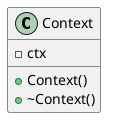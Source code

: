 @startuml context

class Context {
-ctx
+Context()
+~Context()
}
@enduml

@startuml message
class Frame {
-data
-len
+Frame(len)
+Frame(len, data)
+~Frame()
..getters / setters..
+len()
+get()
+set(data, len)
}

class Header {
+version : uint32_t
+len : uint32_t
}

Message *--Header
Message *--Frame

class Message {
-topic : string
-hdr : Header
-data : Frame
..getters / setters..
+version()
+len()
+data()
+topic()
}

@enduml

@startuml socket

class Context {
-ctx
+Context()
+~Context()
}

enum SocketType {
    PUB
    SUB
}

Socket *--Context
Socket *--SocketType

class Socket {
__members__
-type_ : SocketType
-socket_ : void*
-fd_ : int
__functions__
+Socket(context, type)
+Socket(fd)
+~Socket()
..pub/sub iface..
+Connect(endpoint)
+Disconnect(endpoint)
+Subscribe(topic)
+Unsubscribe(topic)
+Send(message)
+Receive(message)
-Close()
..getters / setters..
+fd()
+set_fd()
+handle()
+type()
}

@enduml

@startuml poller
class Socket {
+type()
+handle()
+fd()
}

Poller *-- Socket

class Poller {
-items_ : zmq_pollitem_t[]
+Poller();
+~Poller();
+Add(socket, events)
+Modify(socket, events)
+Remove(socket)
+Poll(timeout)
+CheckEvents(socket)
}

@enduml

@startuml BrokerConfig

class BrokerConfig {
-path : string
-name : string
-endpoints[] : string
-security : BrokerSecurity
}

@enduml

@startuml Broker

Broker *-- BrokerConfig
class Broker {
-config_ : BrokerConfig
-frontend_ : msglib_socket*
-backend_ : msglib_socket*
+Broker(conf)
+~Broker()
+Bind(type, endpoint)
+Run()
+Init()
}
@enduml

@startuml BrokerInterface

class BrokerConfig {
-path : string
-name : string
-endpoints[] : string
-security : BrokerSecurity
}

class Broker {
-ctx_ : void*
-config_ : BrokerConfig
-frontend_ : msglib_socket*
-backend_ : msglib_socket*
+Broker()
+Broker(conf)
+~Broker()
+Bind(type, endpoint)
+Run()
-Init()
-Bind()
}

class BrokerInterface {
#config_
#sub_
#pub_
__
+BrokerInterface(context, conf)
+~BrokerInterface()
+Init()
..getters / setters..
+subscriber()
+publisher()
}

Broker *-- BrokerConfig
BrokerInterface *-- BrokerConfig

@enduml

@startuml local_bus

class Poller #LightBlue {
-items_ : msglib_pollitems*
+Add()
+Modify()
+Remove()
+Poll()
+CheckEvent()
}

class Socket {
-sock_ : msglib_socket*
+fd()
{abstract} +Pollable()
+Connect()
+Close()
}

class PubSocket {
+Send()
}

class SubSocket {
-topics[]
+Receive()
+Subscribe()
+UnSubscribe()
}

Socket <|-- PubSocket
Socket <|-- SubSocket
Poller o-- Socket
BrokerInterface *-- PubSocket
BrokerInterface *-- SubSocket

' Message *-- PubSocket
' Message *-- SubSocket

class Broker {
-config_ : BrokerConfig
-frontend_ : msglib_socket*
-backend_ : msglib_socket*
+Broker()
+Broker(conf)
+Bind(type, endpoint)
+Run()
-Bind()
}

class BrokerInterface {
#config_
#sub_
#pub_
__
+BrokerInterface(conf)
+Init()
..getters / setters..
+subscriber()
+publisher()
}

LocalBus *-- LocalBusConfig
LocalBusInterface *-- LocalBusConfig
LocalBus <|-- Broker
LocalBusInterface <|-- BrokerInterface

class LocalBusConfig {
-path : local_bus.conf
-name : local_bus
-endpoints[] : "ipc:~/~/~/publishers", "ipc:~/~/~/subscribers"
-security : false
}

class LocalBusInterface #LightBlue {
-conf
}

class Message #LightBlue{
-topic
-hdr
-data
}

class LocalBus #LightBlue {
-conf
}

class "Agent/Controller" #MediumPurple {
    -bus : LocalBusInterface
    -poller : Poller
    -cmdu_tx : CmduMessageTx 
}

"Agent/Controller" *-- LocalBusInterface
"Agent/Controller" *-- Poller

@enduml